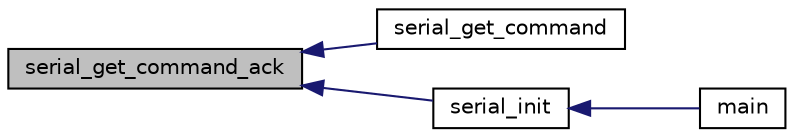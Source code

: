 digraph "serial_get_command_ack"
{
 // INTERACTIVE_SVG=YES
  edge [fontname="Helvetica",fontsize="10",labelfontname="Helvetica",labelfontsize="10"];
  node [fontname="Helvetica",fontsize="10",shape=record];
  rankdir="LR";
  Node1 [label="serial_get_command_ack",height=0.2,width=0.4,color="black", fillcolor="grey75", style="filled", fontcolor="black"];
  Node1 -> Node2 [dir="back",color="midnightblue",fontsize="10",style="solid",fontname="Helvetica"];
  Node2 [label="serial_get_command",height=0.2,width=0.4,color="black", fillcolor="white", style="filled",URL="$dc/de2/a00024.html#a366b2707f4c7d76f0efc1b5cdde8e37e",tooltip="Function for retriving serial message. "];
  Node1 -> Node3 [dir="back",color="midnightblue",fontsize="10",style="solid",fontname="Helvetica"];
  Node3 [label="serial_init",height=0.2,width=0.4,color="black", fillcolor="white", style="filled",URL="$dc/de2/a00024.html#ad2b461e9e9044364a28a61cfadcacdd8",tooltip="Init function for srv_serial service. "];
  Node3 -> Node4 [dir="back",color="midnightblue",fontsize="10",style="solid",fontname="Helvetica"];
  Node4 [label="main",height=0.2,width=0.4,color="black", fillcolor="white", style="filled",URL="$d5/db6/a00042.html#a840291bc02cba5474a4cb46a9b9566fe",tooltip="System startup function. "];
}
